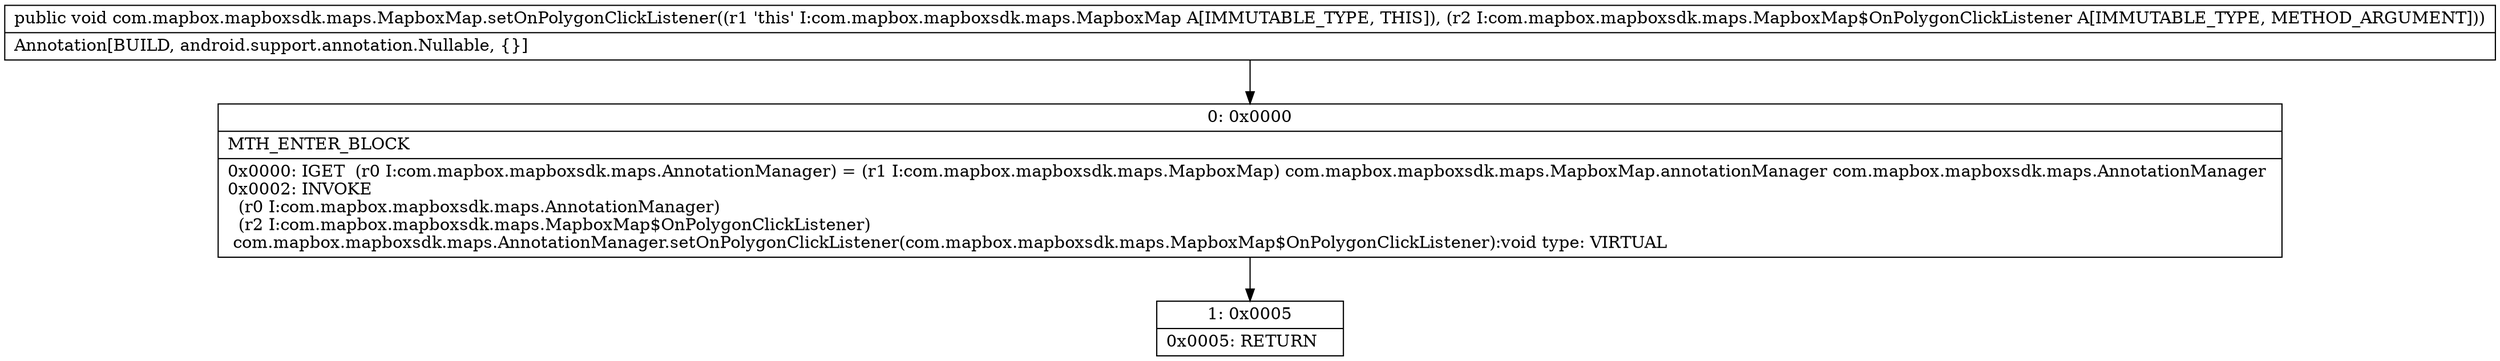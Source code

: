 digraph "CFG forcom.mapbox.mapboxsdk.maps.MapboxMap.setOnPolygonClickListener(Lcom\/mapbox\/mapboxsdk\/maps\/MapboxMap$OnPolygonClickListener;)V" {
Node_0 [shape=record,label="{0\:\ 0x0000|MTH_ENTER_BLOCK\l|0x0000: IGET  (r0 I:com.mapbox.mapboxsdk.maps.AnnotationManager) = (r1 I:com.mapbox.mapboxsdk.maps.MapboxMap) com.mapbox.mapboxsdk.maps.MapboxMap.annotationManager com.mapbox.mapboxsdk.maps.AnnotationManager \l0x0002: INVOKE  \l  (r0 I:com.mapbox.mapboxsdk.maps.AnnotationManager)\l  (r2 I:com.mapbox.mapboxsdk.maps.MapboxMap$OnPolygonClickListener)\l com.mapbox.mapboxsdk.maps.AnnotationManager.setOnPolygonClickListener(com.mapbox.mapboxsdk.maps.MapboxMap$OnPolygonClickListener):void type: VIRTUAL \l}"];
Node_1 [shape=record,label="{1\:\ 0x0005|0x0005: RETURN   \l}"];
MethodNode[shape=record,label="{public void com.mapbox.mapboxsdk.maps.MapboxMap.setOnPolygonClickListener((r1 'this' I:com.mapbox.mapboxsdk.maps.MapboxMap A[IMMUTABLE_TYPE, THIS]), (r2 I:com.mapbox.mapboxsdk.maps.MapboxMap$OnPolygonClickListener A[IMMUTABLE_TYPE, METHOD_ARGUMENT]))  | Annotation[BUILD, android.support.annotation.Nullable, \{\}]\l}"];
MethodNode -> Node_0;
Node_0 -> Node_1;
}

